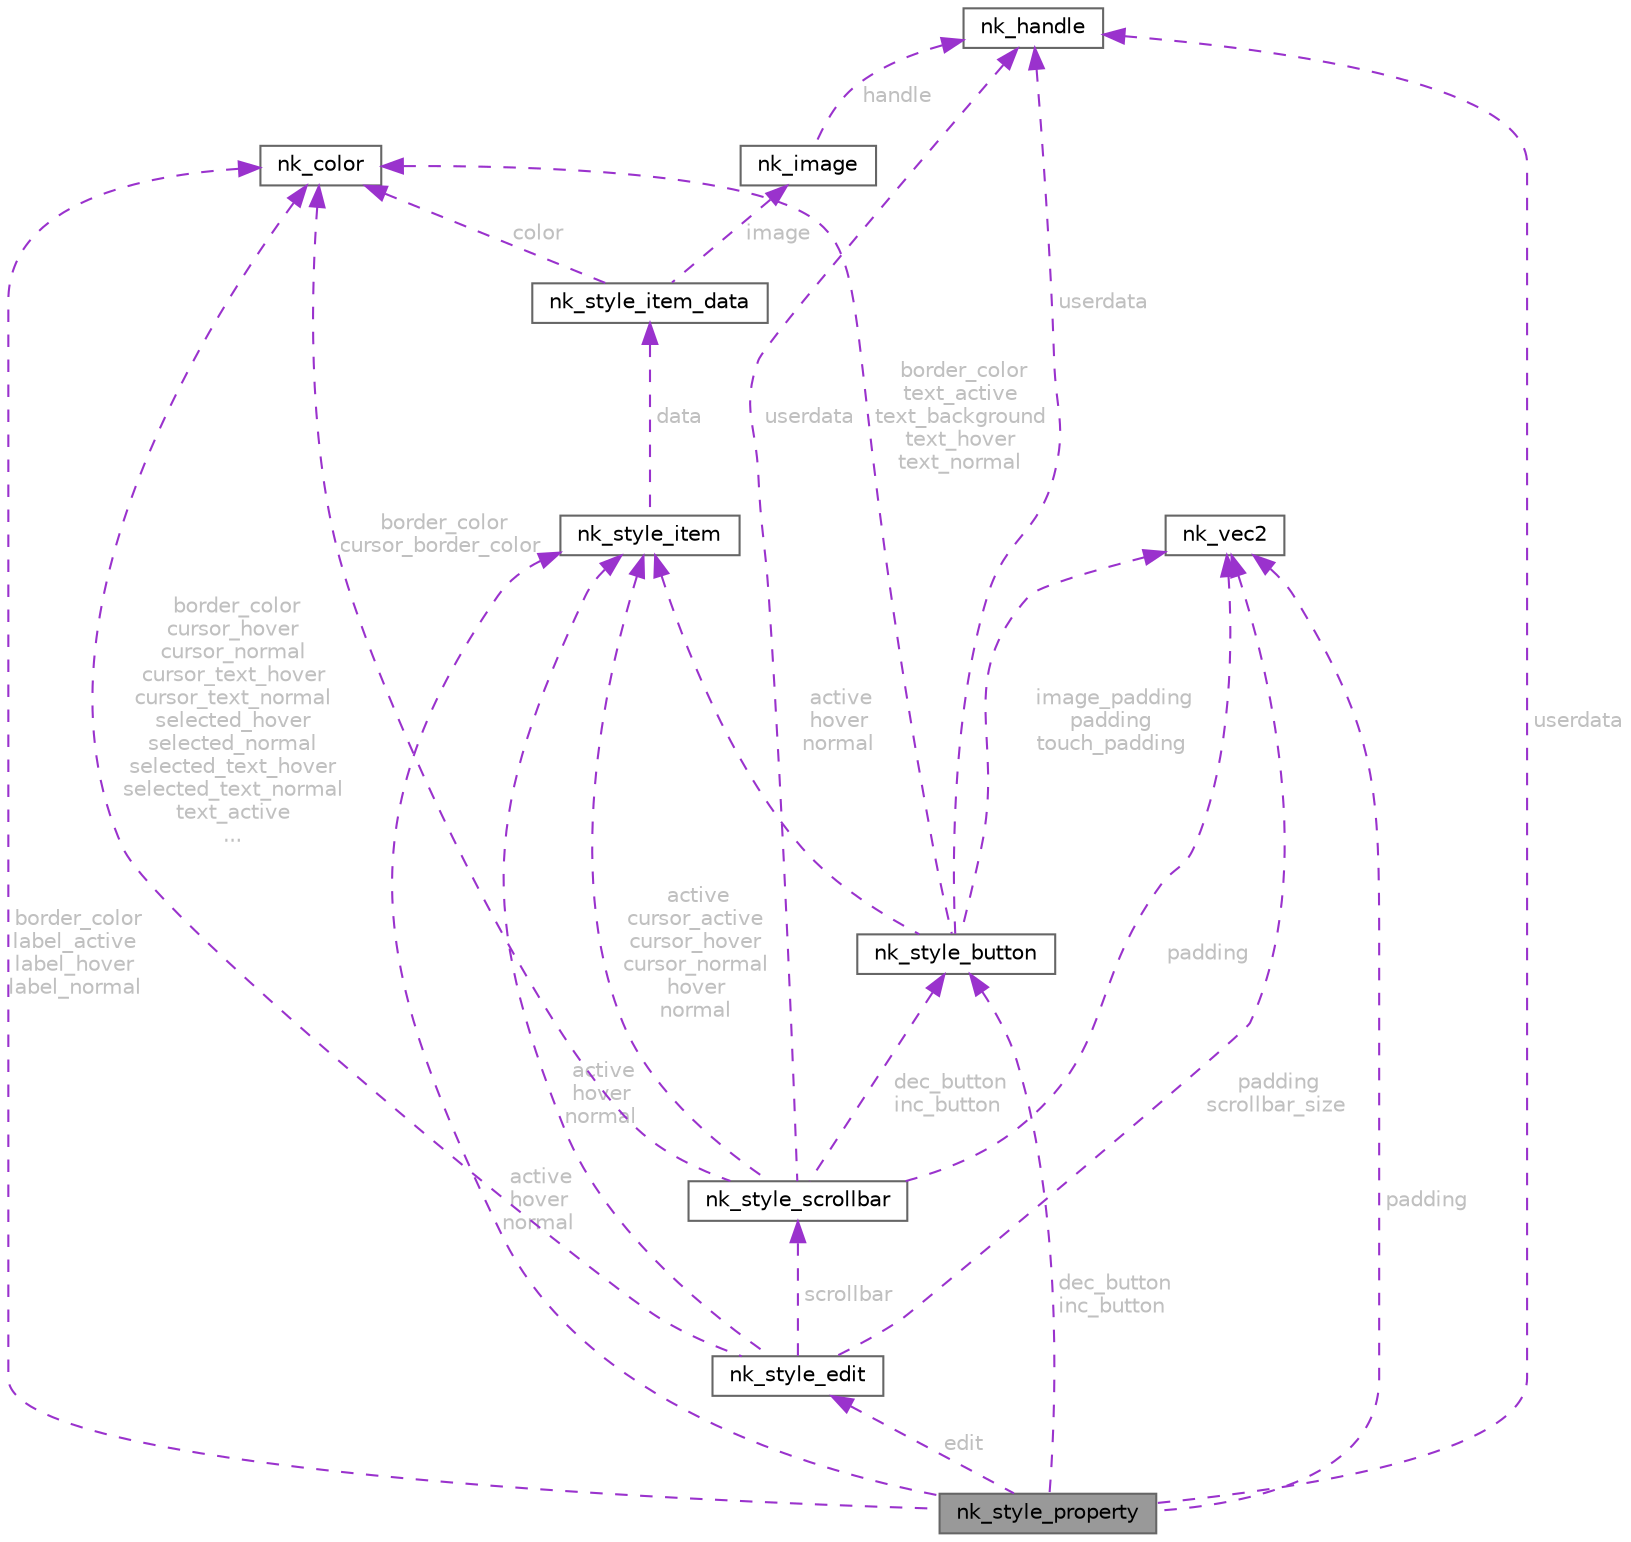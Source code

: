 digraph "nk_style_property"
{
 // LATEX_PDF_SIZE
  bgcolor="transparent";
  edge [fontname=Helvetica,fontsize=10,labelfontname=Helvetica,labelfontsize=10];
  node [fontname=Helvetica,fontsize=10,shape=box,height=0.2,width=0.4];
  Node1 [id="Node000001",label="nk_style_property",height=0.2,width=0.4,color="gray40", fillcolor="grey60", style="filled", fontcolor="black",tooltip=" "];
  Node2 -> Node1 [id="edge24_Node000001_Node000002",dir="back",color="darkorchid3",style="dashed",tooltip=" ",label=" active\nhover\nnormal",fontcolor="grey" ];
  Node2 [id="Node000002",label="nk_style_item",height=0.2,width=0.4,color="gray40", fillcolor="white", style="filled",URL="$structnk__style__item.html",tooltip=" "];
  Node3 -> Node2 [id="edge25_Node000002_Node000003",dir="back",color="darkorchid3",style="dashed",tooltip=" ",label=" data",fontcolor="grey" ];
  Node3 [id="Node000003",label="nk_style_item_data",height=0.2,width=0.4,color="gray40", fillcolor="white", style="filled",URL="$unionnk__style__item__data.html",tooltip=" "];
  Node4 -> Node3 [id="edge26_Node000003_Node000004",dir="back",color="darkorchid3",style="dashed",tooltip=" ",label=" image",fontcolor="grey" ];
  Node4 [id="Node000004",label="nk_image",height=0.2,width=0.4,color="gray40", fillcolor="white", style="filled",URL="$structnk__image.html",tooltip=" "];
  Node5 -> Node4 [id="edge27_Node000004_Node000005",dir="back",color="darkorchid3",style="dashed",tooltip=" ",label=" handle",fontcolor="grey" ];
  Node5 [id="Node000005",label="nk_handle",height=0.2,width=0.4,color="gray40", fillcolor="white", style="filled",URL="$unionnk__handle.html",tooltip=" "];
  Node6 -> Node3 [id="edge28_Node000003_Node000006",dir="back",color="darkorchid3",style="dashed",tooltip=" ",label=" color",fontcolor="grey" ];
  Node6 [id="Node000006",label="nk_color",height=0.2,width=0.4,color="gray40", fillcolor="white", style="filled",URL="$structnk__color.html",tooltip=" "];
  Node6 -> Node1 [id="edge29_Node000001_Node000006",dir="back",color="darkorchid3",style="dashed",tooltip=" ",label=" border_color\nlabel_active\nlabel_hover\nlabel_normal",fontcolor="grey" ];
  Node7 -> Node1 [id="edge30_Node000001_Node000007",dir="back",color="darkorchid3",style="dashed",tooltip=" ",label=" padding",fontcolor="grey" ];
  Node7 [id="Node000007",label="nk_vec2",height=0.2,width=0.4,color="gray40", fillcolor="white", style="filled",URL="$structnk__vec2.html",tooltip=" "];
  Node8 -> Node1 [id="edge31_Node000001_Node000008",dir="back",color="darkorchid3",style="dashed",tooltip=" ",label=" edit",fontcolor="grey" ];
  Node8 [id="Node000008",label="nk_style_edit",height=0.2,width=0.4,color="gray40", fillcolor="white", style="filled",URL="$structnk__style__edit.html",tooltip=" "];
  Node2 -> Node8 [id="edge32_Node000008_Node000002",dir="back",color="darkorchid3",style="dashed",tooltip=" ",label=" active\nhover\nnormal",fontcolor="grey" ];
  Node6 -> Node8 [id="edge33_Node000008_Node000006",dir="back",color="darkorchid3",style="dashed",tooltip=" ",label=" border_color\ncursor_hover\ncursor_normal\ncursor_text_hover\ncursor_text_normal\nselected_hover\nselected_normal\nselected_text_hover\nselected_text_normal\ntext_active\n...",fontcolor="grey" ];
  Node9 -> Node8 [id="edge34_Node000008_Node000009",dir="back",color="darkorchid3",style="dashed",tooltip=" ",label=" scrollbar",fontcolor="grey" ];
  Node9 [id="Node000009",label="nk_style_scrollbar",height=0.2,width=0.4,color="gray40", fillcolor="white", style="filled",URL="$structnk__style__scrollbar.html",tooltip=" "];
  Node2 -> Node9 [id="edge35_Node000009_Node000002",dir="back",color="darkorchid3",style="dashed",tooltip=" ",label=" active\ncursor_active\ncursor_hover\ncursor_normal\nhover\nnormal",fontcolor="grey" ];
  Node6 -> Node9 [id="edge36_Node000009_Node000006",dir="back",color="darkorchid3",style="dashed",tooltip=" ",label=" border_color\ncursor_border_color",fontcolor="grey" ];
  Node7 -> Node9 [id="edge37_Node000009_Node000007",dir="back",color="darkorchid3",style="dashed",tooltip=" ",label=" padding",fontcolor="grey" ];
  Node10 -> Node9 [id="edge38_Node000009_Node000010",dir="back",color="darkorchid3",style="dashed",tooltip=" ",label=" dec_button\ninc_button",fontcolor="grey" ];
  Node10 [id="Node000010",label="nk_style_button",height=0.2,width=0.4,color="gray40", fillcolor="white", style="filled",URL="$structnk__style__button.html",tooltip=" "];
  Node2 -> Node10 [id="edge39_Node000010_Node000002",dir="back",color="darkorchid3",style="dashed",tooltip=" ",label=" active\nhover\nnormal",fontcolor="grey" ];
  Node6 -> Node10 [id="edge40_Node000010_Node000006",dir="back",color="darkorchid3",style="dashed",tooltip=" ",label=" border_color\ntext_active\ntext_background\ntext_hover\ntext_normal",fontcolor="grey" ];
  Node7 -> Node10 [id="edge41_Node000010_Node000007",dir="back",color="darkorchid3",style="dashed",tooltip=" ",label=" image_padding\npadding\ntouch_padding",fontcolor="grey" ];
  Node5 -> Node10 [id="edge42_Node000010_Node000005",dir="back",color="darkorchid3",style="dashed",tooltip=" ",label=" userdata",fontcolor="grey" ];
  Node5 -> Node9 [id="edge43_Node000009_Node000005",dir="back",color="darkorchid3",style="dashed",tooltip=" ",label=" userdata",fontcolor="grey" ];
  Node7 -> Node8 [id="edge44_Node000008_Node000007",dir="back",color="darkorchid3",style="dashed",tooltip=" ",label=" padding\nscrollbar_size",fontcolor="grey" ];
  Node10 -> Node1 [id="edge45_Node000001_Node000010",dir="back",color="darkorchid3",style="dashed",tooltip=" ",label=" dec_button\ninc_button",fontcolor="grey" ];
  Node5 -> Node1 [id="edge46_Node000001_Node000005",dir="back",color="darkorchid3",style="dashed",tooltip=" ",label=" userdata",fontcolor="grey" ];
}
